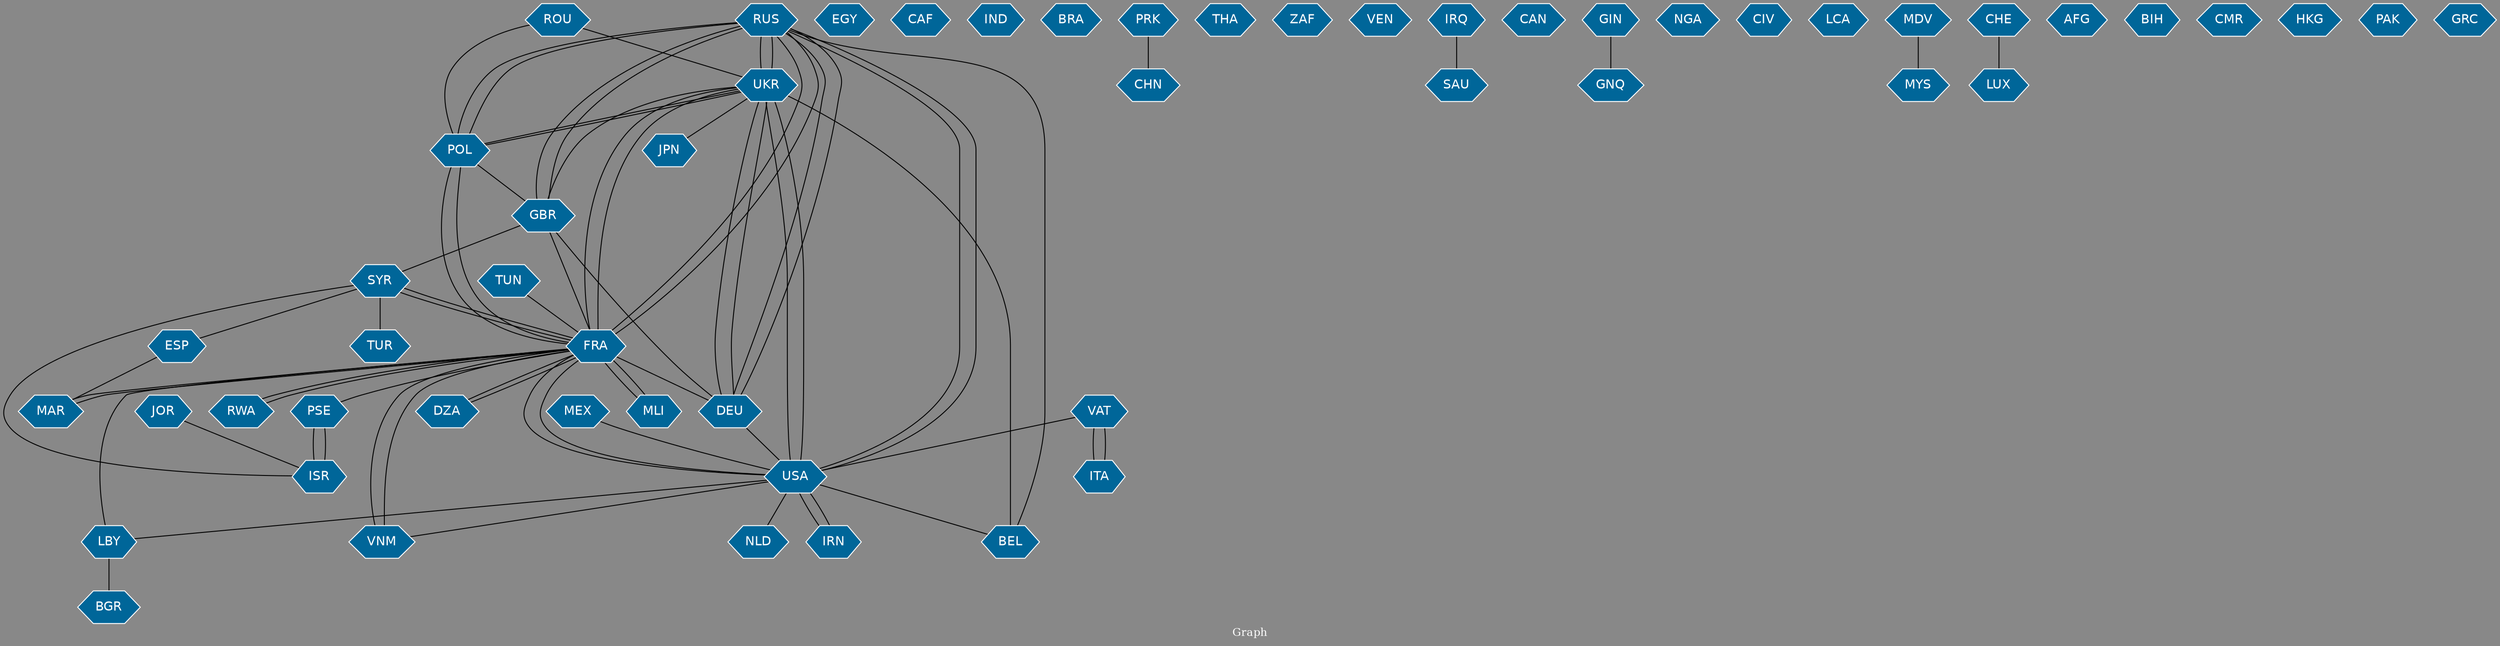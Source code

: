 // Countries together in item graph
graph {
	graph [bgcolor="#888888" fontcolor=white fontsize=12 label="Graph" outputorder=edgesfirst overlap=prism]
	node [color=white fillcolor="#006699" fontcolor=white fontname=Helvetica shape=hexagon style=filled]
	edge [arrowhead=open color=black fontcolor=white fontname=Courier fontsize=12]
		RUS [label=RUS]
		UKR [label=UKR]
		EGY [label=EGY]
		DZA [label=DZA]
		FRA [label=FRA]
		CAF [label=CAF]
		GBR [label=GBR]
		JPN [label=JPN]
		IND [label=IND]
		SYR [label=SYR]
		ESP [label=ESP]
		BRA [label=BRA]
		ITA [label=ITA]
		USA [label=USA]
		CHN [label=CHN]
		THA [label=THA]
		ZAF [label=ZAF]
		IRN [label=IRN]
		VEN [label=VEN]
		TUR [label=TUR]
		VAT [label=VAT]
		SAU [label=SAU]
		VNM [label=VNM]
		CAN [label=CAN]
		ISR [label=ISR]
		PSE [label=PSE]
		DEU [label=DEU]
		MAR [label=MAR]
		GIN [label=GIN]
		JOR [label=JOR]
		LBY [label=LBY]
		MEX [label=MEX]
		BEL [label=BEL]
		PRK [label=PRK]
		ROU [label=ROU]
		POL [label=POL]
		NGA [label=NGA]
		CIV [label=CIV]
		IRQ [label=IRQ]
		LCA [label=LCA]
		MLI [label=MLI]
		MDV [label=MDV]
		MYS [label=MYS]
		CHE [label=CHE]
		AFG [label=AFG]
		RWA [label=RWA]
		BGR [label=BGR]
		BIH [label=BIH]
		CMR [label=CMR]
		NLD [label=NLD]
		TUN [label=TUN]
		HKG [label=HKG]
		LUX [label=LUX]
		PAK [label=PAK]
		GRC [label=GRC]
		GNQ [label=GNQ]
			DEU -- USA [weight=1]
			RWA -- FRA [weight=1]
			FRA -- USA [weight=2]
			UKR -- FRA [weight=8]
			UKR -- DEU [weight=2]
			ISR -- PSE [weight=3]
			SYR -- TUR [weight=1]
			UKR -- RUS [weight=98]
			MLI -- FRA [weight=2]
			PSE -- ISR [weight=1]
			SYR -- FRA [weight=1]
			FRA -- PSE [weight=1]
			UKR -- JPN [weight=1]
			UKR -- POL [weight=3]
			ISR -- SYR [weight=1]
			PRK -- CHN [weight=1]
			RUS -- FRA [weight=7]
			GIN -- GNQ [weight=1]
			DEU -- UKR [weight=5]
			MDV -- MYS [weight=1]
			FRA -- POL [weight=1]
			SYR -- ESP [weight=1]
			GBR -- FRA [weight=1]
			USA -- BEL [weight=1]
			FRA -- DEU [weight=1]
			FRA -- DZA [weight=1]
			FRA -- MAR [weight=2]
			ROU -- UKR [weight=2]
			DEU -- RUS [weight=2]
			UKR -- GBR [weight=5]
			VAT -- USA [weight=1]
			USA -- VNM [weight=1]
			DZA -- FRA [weight=1]
			FRA -- SYR [weight=2]
			MEX -- USA [weight=1]
			TUN -- FRA [weight=1]
			VAT -- ITA [weight=1]
			USA -- LBY [weight=1]
			JOR -- ISR [weight=1]
			RUS -- POL [weight=1]
			RUS -- BEL [weight=1]
			ITA -- VAT [weight=1]
			RUS -- USA [weight=15]
			MAR -- FRA [weight=1]
			UKR -- USA [weight=18]
			RUS -- UKR [weight=49]
			USA -- RUS [weight=13]
			USA -- FRA [weight=2]
			IRQ -- SAU [weight=1]
			FRA -- RUS [weight=14]
			IRN -- USA [weight=1]
			RUS -- GBR [weight=2]
			GBR -- RUS [weight=3]
			POL -- GBR [weight=1]
			CHE -- LUX [weight=1]
			VNM -- FRA [weight=1]
			ESP -- MAR [weight=1]
			POL -- UKR [weight=4]
			ROU -- POL [weight=2]
			POL -- RUS [weight=2]
			RUS -- DEU [weight=1]
			POL -- FRA [weight=3]
			FRA -- MLI [weight=2]
			USA -- NLD [weight=2]
			FRA -- VNM [weight=2]
			FRA -- UKR [weight=15]
			DEU -- GBR [weight=2]
			UKR -- BEL [weight=3]
			USA -- UKR [weight=12]
			USA -- IRN [weight=1]
			LBY -- FRA [weight=2]
			FRA -- RWA [weight=1]
			GBR -- SYR [weight=1]
			LBY -- BGR [weight=1]
}